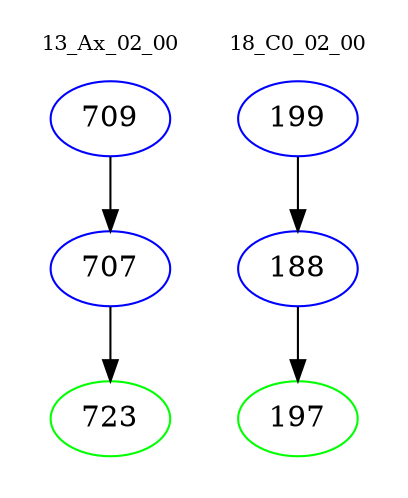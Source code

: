 digraph{
subgraph cluster_0 {
color = white
label = "13_Ax_02_00";
fontsize=10;
T0_709 [label="709", color="blue"]
T0_709 -> T0_707 [color="black"]
T0_707 [label="707", color="blue"]
T0_707 -> T0_723 [color="black"]
T0_723 [label="723", color="green"]
}
subgraph cluster_1 {
color = white
label = "18_C0_02_00";
fontsize=10;
T1_199 [label="199", color="blue"]
T1_199 -> T1_188 [color="black"]
T1_188 [label="188", color="blue"]
T1_188 -> T1_197 [color="black"]
T1_197 [label="197", color="green"]
}
}
